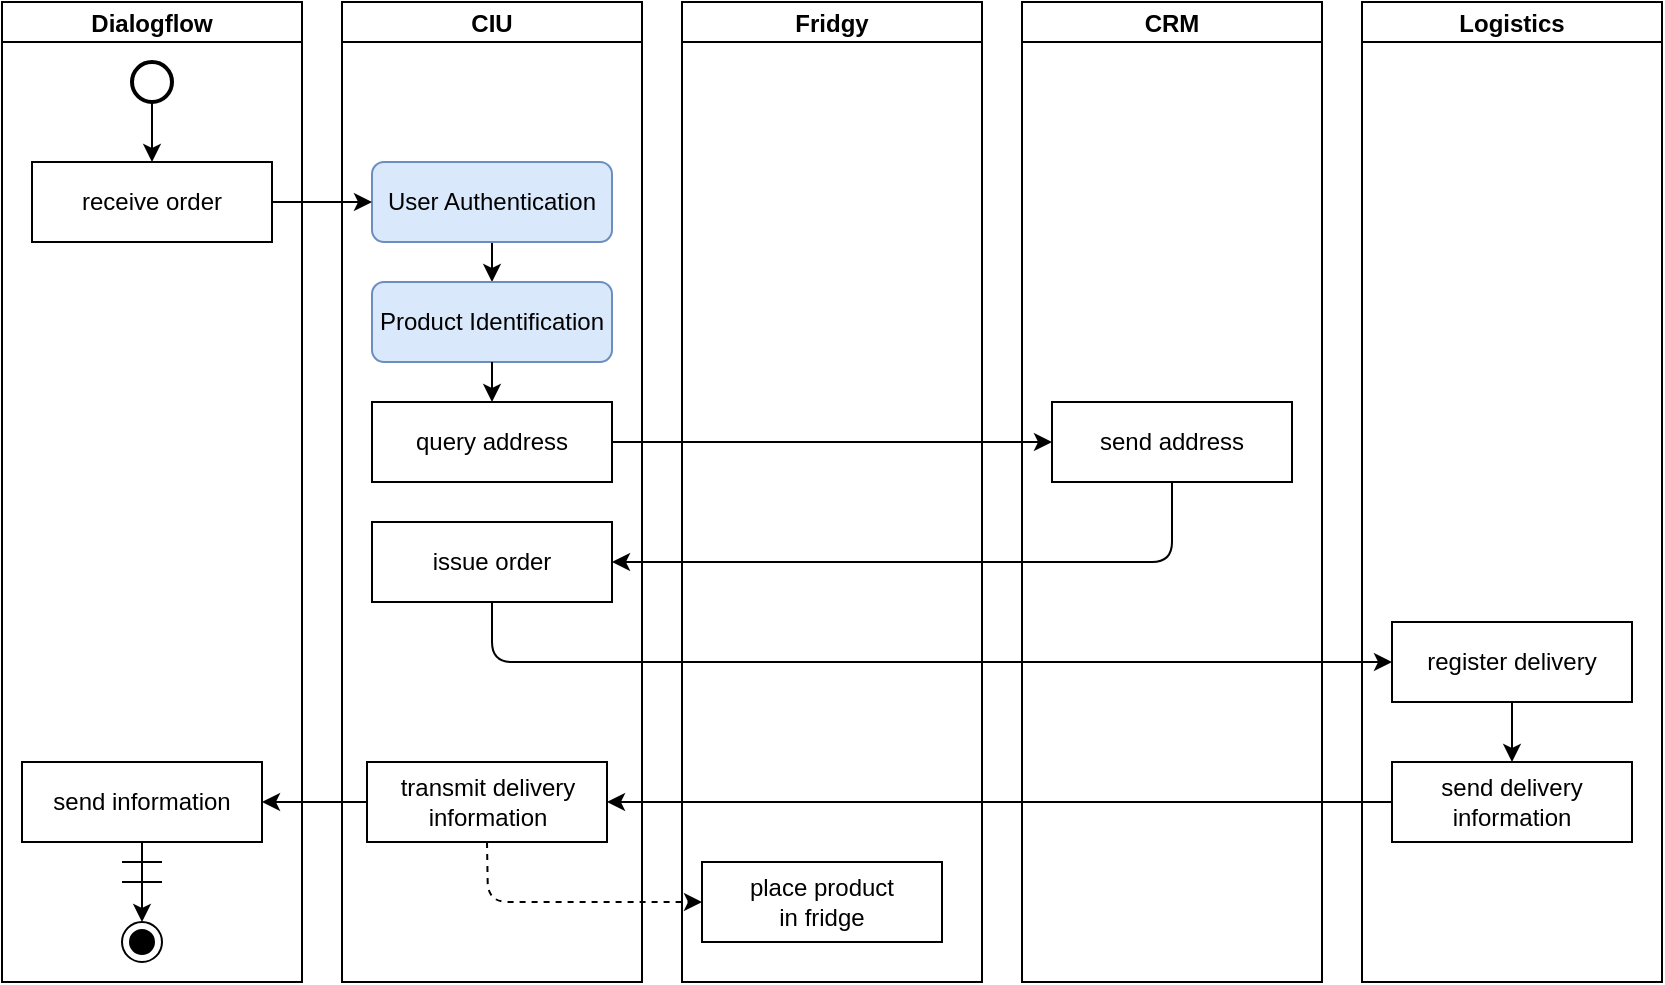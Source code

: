 <mxfile version="13.0.6"><diagram id="acKdqqLZw-B8thKbPiP9" name="Page-1"><mxGraphModel dx="826" dy="435" grid="1" gridSize="10" guides="1" tooltips="1" connect="1" arrows="1" fold="1" page="1" pageScale="1" pageWidth="850" pageHeight="1100" math="0" shadow="0"><root><mxCell id="0"/><mxCell id="1" parent="0"/><mxCell id="an7kjpGjPb88Ie04YuFm-1" value="Dialogflow" style="swimlane;startSize=20;" vertex="1" parent="1"><mxGeometry x="100" y="90" width="150" height="490" as="geometry"/></mxCell><mxCell id="an7kjpGjPb88Ie04YuFm-2" value="receive order" style="rounded=0;whiteSpace=wrap;html=1;" vertex="1" parent="an7kjpGjPb88Ie04YuFm-1"><mxGeometry x="15" y="80" width="120" height="40" as="geometry"/></mxCell><mxCell id="an7kjpGjPb88Ie04YuFm-3" value="send information" style="rounded=0;whiteSpace=wrap;html=1;" vertex="1" parent="an7kjpGjPb88Ie04YuFm-1"><mxGeometry x="10" y="380" width="120" height="40" as="geometry"/></mxCell><mxCell id="an7kjpGjPb88Ie04YuFm-4" value="" style="strokeWidth=2;html=1;shape=mxgraph.flowchart.start_2;whiteSpace=wrap;" vertex="1" parent="an7kjpGjPb88Ie04YuFm-1"><mxGeometry x="65" y="30" width="20" height="20" as="geometry"/></mxCell><mxCell id="an7kjpGjPb88Ie04YuFm-5" value="" style="ellipse;html=1;shape=endState;fillColor=#000000;strokeColor=#000000;" vertex="1" parent="an7kjpGjPb88Ie04YuFm-1"><mxGeometry x="60" y="460.0" width="20" height="20" as="geometry"/></mxCell><mxCell id="an7kjpGjPb88Ie04YuFm-6" value="" style="endArrow=classic;html=1;exitX=0.5;exitY=1;exitDx=0;exitDy=0;exitPerimeter=0;entryX=0.5;entryY=0;entryDx=0;entryDy=0;" edge="1" parent="an7kjpGjPb88Ie04YuFm-1" source="an7kjpGjPb88Ie04YuFm-4" target="an7kjpGjPb88Ie04YuFm-2"><mxGeometry width="50" height="50" relative="1" as="geometry"><mxPoint x="280" y="190" as="sourcePoint"/><mxPoint x="330" y="140" as="targetPoint"/></mxGeometry></mxCell><mxCell id="an7kjpGjPb88Ie04YuFm-7" value="" style="endArrow=classic;html=1;entryX=0.5;entryY=0;entryDx=0;entryDy=0;exitX=0.5;exitY=1;exitDx=0;exitDy=0;" edge="1" parent="an7kjpGjPb88Ie04YuFm-1" source="an7kjpGjPb88Ie04YuFm-3" target="an7kjpGjPb88Ie04YuFm-5"><mxGeometry width="50" height="50" relative="1" as="geometry"><mxPoint x="190" y="245" as="sourcePoint"/><mxPoint x="140" y="245" as="targetPoint"/></mxGeometry></mxCell><mxCell id="an7kjpGjPb88Ie04YuFm-33" value="" style="endArrow=none;html=1;" edge="1" parent="an7kjpGjPb88Ie04YuFm-1"><mxGeometry width="50" height="50" relative="1" as="geometry"><mxPoint x="60" y="430" as="sourcePoint"/><mxPoint x="80" y="430" as="targetPoint"/><Array as="points"><mxPoint x="70" y="430"/></Array></mxGeometry></mxCell><mxCell id="an7kjpGjPb88Ie04YuFm-8" value="CIU" style="swimlane;startSize=20;" vertex="1" parent="1"><mxGeometry x="270" y="90" width="150" height="490" as="geometry"/></mxCell><mxCell id="an7kjpGjPb88Ie04YuFm-9" value="" style="endArrow=classic;html=1;entryX=0.5;entryY=0;entryDx=0;entryDy=0;exitX=0.5;exitY=1;exitDx=0;exitDy=0;" edge="1" parent="an7kjpGjPb88Ie04YuFm-8" target="an7kjpGjPb88Ie04YuFm-14"><mxGeometry width="50" height="50" relative="1" as="geometry"><mxPoint x="75" y="110" as="sourcePoint"/><mxPoint x="75" y="130" as="targetPoint"/></mxGeometry></mxCell><mxCell id="an7kjpGjPb88Ie04YuFm-10" value="query address" style="rounded=0;whiteSpace=wrap;html=1;" vertex="1" parent="an7kjpGjPb88Ie04YuFm-8"><mxGeometry x="15" y="200" width="120" height="40" as="geometry"/></mxCell><mxCell id="an7kjpGjPb88Ie04YuFm-11" value="&lt;div&gt;issue order&lt;/div&gt;" style="rounded=0;whiteSpace=wrap;html=1;" vertex="1" parent="an7kjpGjPb88Ie04YuFm-8"><mxGeometry x="15" y="260" width="120" height="40" as="geometry"/></mxCell><mxCell id="an7kjpGjPb88Ie04YuFm-12" value="transmit delivery information" style="rounded=0;whiteSpace=wrap;html=1;" vertex="1" parent="an7kjpGjPb88Ie04YuFm-8"><mxGeometry x="12.5" y="380" width="120" height="40" as="geometry"/></mxCell><mxCell id="an7kjpGjPb88Ie04YuFm-13" value="&lt;div&gt;User Authentication&lt;/div&gt;" style="rounded=1;whiteSpace=wrap;html=1;fillColor=#dae8fc;strokeColor=#6c8ebf;" vertex="1" parent="an7kjpGjPb88Ie04YuFm-8"><mxGeometry x="15" y="80" width="120" height="40" as="geometry"/></mxCell><mxCell id="an7kjpGjPb88Ie04YuFm-14" value="Product Identification" style="rounded=1;whiteSpace=wrap;html=1;fillColor=#dae8fc;strokeColor=#6c8ebf;" vertex="1" parent="an7kjpGjPb88Ie04YuFm-8"><mxGeometry x="15" y="140" width="120" height="40" as="geometry"/></mxCell><mxCell id="an7kjpGjPb88Ie04YuFm-15" value="" style="endArrow=classic;html=1;exitX=0.5;exitY=1;exitDx=0;exitDy=0;entryX=0.5;entryY=0;entryDx=0;entryDy=0;" edge="1" parent="an7kjpGjPb88Ie04YuFm-8" source="an7kjpGjPb88Ie04YuFm-14" target="an7kjpGjPb88Ie04YuFm-10"><mxGeometry width="50" height="50" relative="1" as="geometry"><mxPoint x="-35" y="290.06" as="sourcePoint"/><mxPoint x="12.5" y="290.06" as="targetPoint"/></mxGeometry></mxCell><mxCell id="an7kjpGjPb88Ie04YuFm-16" value="Fridgy" style="swimlane;startSize=20;" vertex="1" parent="1"><mxGeometry x="440" y="90" width="150" height="490" as="geometry"/></mxCell><mxCell id="an7kjpGjPb88Ie04YuFm-17" value="place product &lt;br&gt;in fridge" style="rounded=0;whiteSpace=wrap;html=1;" vertex="1" parent="an7kjpGjPb88Ie04YuFm-16"><mxGeometry x="10" y="430" width="120" height="40" as="geometry"/></mxCell><mxCell id="an7kjpGjPb88Ie04YuFm-18" value="CRM" style="swimlane;startSize=20;" vertex="1" parent="1"><mxGeometry x="610" y="90" width="150" height="490" as="geometry"/></mxCell><mxCell id="an7kjpGjPb88Ie04YuFm-19" value="send address" style="rounded=0;whiteSpace=wrap;html=1;" vertex="1" parent="an7kjpGjPb88Ie04YuFm-18"><mxGeometry x="15" y="200" width="120" height="40" as="geometry"/></mxCell><mxCell id="an7kjpGjPb88Ie04YuFm-20" value="Logistics" style="swimlane;startSize=20;" vertex="1" parent="1"><mxGeometry x="780" y="90" width="150" height="490" as="geometry"/></mxCell><mxCell id="an7kjpGjPb88Ie04YuFm-21" value="register delivery" style="rounded=0;whiteSpace=wrap;html=1;" vertex="1" parent="an7kjpGjPb88Ie04YuFm-20"><mxGeometry x="15" y="310" width="120" height="40" as="geometry"/></mxCell><mxCell id="an7kjpGjPb88Ie04YuFm-22" value="send delivery information" style="rounded=0;whiteSpace=wrap;html=1;" vertex="1" parent="an7kjpGjPb88Ie04YuFm-20"><mxGeometry x="15" y="380" width="120" height="40" as="geometry"/></mxCell><mxCell id="an7kjpGjPb88Ie04YuFm-23" value="" style="edgeStyle=orthogonalEdgeStyle;rounded=0;orthogonalLoop=1;jettySize=auto;html=1;exitX=0.5;exitY=1;exitDx=0;exitDy=0;" edge="1" parent="an7kjpGjPb88Ie04YuFm-20" source="an7kjpGjPb88Ie04YuFm-21" target="an7kjpGjPb88Ie04YuFm-21"><mxGeometry relative="1" as="geometry"><mxPoint x="75" y="420" as="sourcePoint"/><mxPoint x="25" y="410" as="targetPoint"/></mxGeometry></mxCell><mxCell id="an7kjpGjPb88Ie04YuFm-24" value="" style="endArrow=classic;html=1;exitX=0.5;exitY=1;exitDx=0;exitDy=0;entryX=0.5;entryY=0;entryDx=0;entryDy=0;" edge="1" parent="an7kjpGjPb88Ie04YuFm-20" source="an7kjpGjPb88Ie04YuFm-21" target="an7kjpGjPb88Ie04YuFm-22"><mxGeometry width="50" height="50" relative="1" as="geometry"><mxPoint x="-372.5" y="230.0" as="sourcePoint"/><mxPoint x="-145" y="230.0" as="targetPoint"/></mxGeometry></mxCell><mxCell id="an7kjpGjPb88Ie04YuFm-25" value="" style="endArrow=classic;html=1;entryX=0;entryY=0.5;entryDx=0;entryDy=0;exitX=1;exitY=0.5;exitDx=0;exitDy=0;" edge="1" parent="1" source="an7kjpGjPb88Ie04YuFm-2" target="an7kjpGjPb88Ie04YuFm-13"><mxGeometry width="50" height="50" relative="1" as="geometry"><mxPoint x="185" y="150" as="sourcePoint"/><mxPoint x="285" y="180" as="targetPoint"/></mxGeometry></mxCell><mxCell id="an7kjpGjPb88Ie04YuFm-26" value="" style="endArrow=classic;html=1;exitX=0.5;exitY=1;exitDx=0;exitDy=0;entryX=1;entryY=0.5;entryDx=0;entryDy=0;" edge="1" parent="1" source="an7kjpGjPb88Ie04YuFm-19" target="an7kjpGjPb88Ie04YuFm-11"><mxGeometry width="50" height="50" relative="1" as="geometry"><mxPoint x="680" y="260.06" as="sourcePoint"/><mxPoint x="525" y="490.06" as="targetPoint"/><Array as="points"><mxPoint x="685" y="370"/></Array></mxGeometry></mxCell><mxCell id="an7kjpGjPb88Ie04YuFm-27" value="" style="endArrow=classic;html=1;exitX=1;exitY=0.5;exitDx=0;exitDy=0;" edge="1" parent="1" source="an7kjpGjPb88Ie04YuFm-10" target="an7kjpGjPb88Ie04YuFm-19"><mxGeometry width="50" height="50" relative="1" as="geometry"><mxPoint x="250" y="440.06" as="sourcePoint"/><mxPoint x="300" y="440.06" as="targetPoint"/></mxGeometry></mxCell><mxCell id="an7kjpGjPb88Ie04YuFm-28" value="" style="endArrow=classic;html=1;exitX=0;exitY=0.5;exitDx=0;exitDy=0;entryX=1;entryY=0.5;entryDx=0;entryDy=0;" edge="1" parent="1" source="an7kjpGjPb88Ie04YuFm-22" target="an7kjpGjPb88Ie04YuFm-12"><mxGeometry width="50" height="50" relative="1" as="geometry"><mxPoint x="415" y="370" as="sourcePoint"/><mxPoint x="765" y="370" as="targetPoint"/></mxGeometry></mxCell><mxCell id="an7kjpGjPb88Ie04YuFm-29" value="" style="endArrow=classic;html=1;entryX=1;entryY=0.5;entryDx=0;entryDy=0;exitX=0;exitY=0.5;exitDx=0;exitDy=0;" edge="1" parent="1" source="an7kjpGjPb88Ie04YuFm-12" target="an7kjpGjPb88Ie04YuFm-3"><mxGeometry width="50" height="50" relative="1" as="geometry"><mxPoint x="290" y="295" as="sourcePoint"/><mxPoint x="240" y="295" as="targetPoint"/></mxGeometry></mxCell><mxCell id="an7kjpGjPb88Ie04YuFm-30" value="" style="endArrow=classic;html=1;entryX=0;entryY=0.5;entryDx=0;entryDy=0;exitX=0.5;exitY=1;exitDx=0;exitDy=0;" edge="1" parent="1" source="an7kjpGjPb88Ie04YuFm-11" target="an7kjpGjPb88Ie04YuFm-21"><mxGeometry width="50" height="50" relative="1" as="geometry"><mxPoint x="360" y="200.06" as="sourcePoint"/><mxPoint x="350" y="520.06" as="targetPoint"/><Array as="points"><mxPoint x="345" y="420"/></Array></mxGeometry></mxCell><mxCell id="an7kjpGjPb88Ie04YuFm-31" value="" style="endArrow=classic;html=1;exitX=0.5;exitY=1;exitDx=0;exitDy=0;entryX=0;entryY=0.5;entryDx=0;entryDy=0;dashed=1" edge="1" parent="1" source="an7kjpGjPb88Ie04YuFm-12" target="an7kjpGjPb88Ie04YuFm-17"><mxGeometry width="50" height="50" relative="1" as="geometry"><mxPoint x="397.5" y="230" as="sourcePoint"/><mxPoint x="297.5" y="250" as="targetPoint"/><Array as="points"><mxPoint x="343" y="540.0"/></Array></mxGeometry></mxCell><mxCell id="an7kjpGjPb88Ie04YuFm-32" value="" style="endArrow=none;html=1;" edge="1" parent="1"><mxGeometry width="50" height="50" relative="1" as="geometry"><mxPoint x="160" y="530" as="sourcePoint"/><mxPoint x="180" y="530" as="targetPoint"/></mxGeometry></mxCell></root></mxGraphModel></diagram></mxfile>